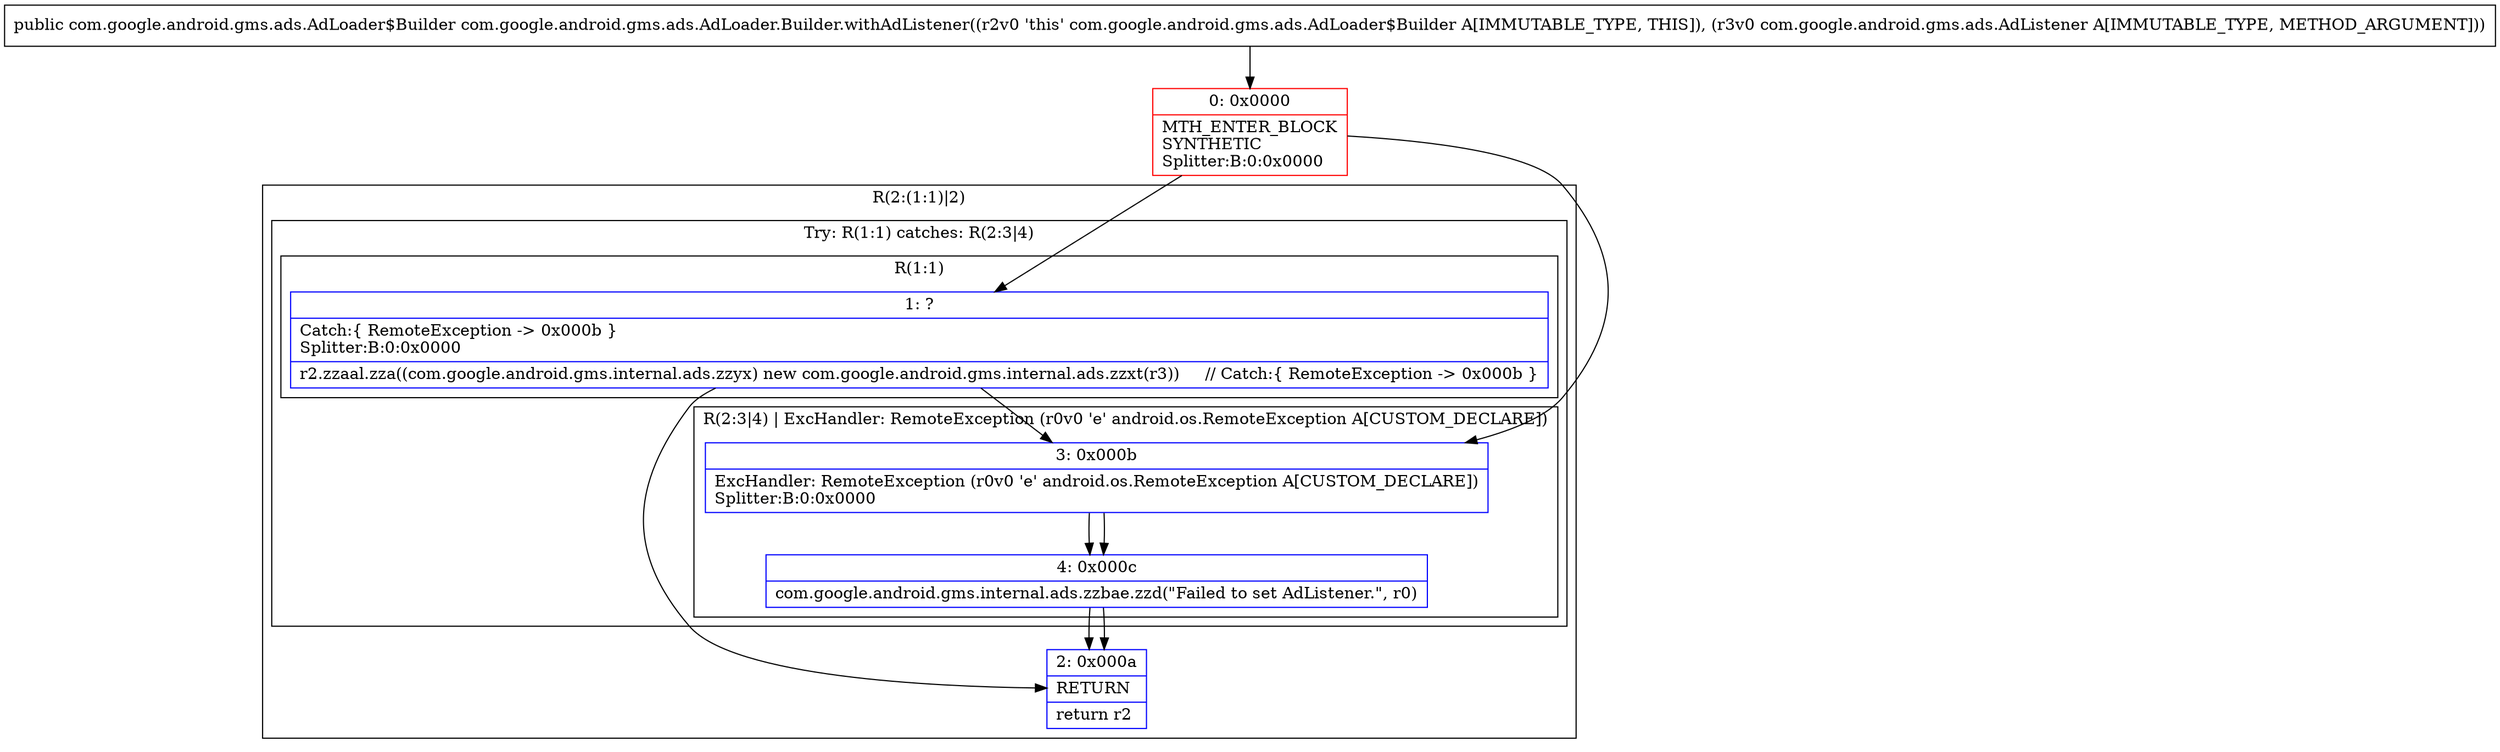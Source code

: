 digraph "CFG forcom.google.android.gms.ads.AdLoader.Builder.withAdListener(Lcom\/google\/android\/gms\/ads\/AdListener;)Lcom\/google\/android\/gms\/ads\/AdLoader$Builder;" {
subgraph cluster_Region_1426321707 {
label = "R(2:(1:1)|2)";
node [shape=record,color=blue];
subgraph cluster_TryCatchRegion_626785378 {
label = "Try: R(1:1) catches: R(2:3|4)";
node [shape=record,color=blue];
subgraph cluster_Region_623947386 {
label = "R(1:1)";
node [shape=record,color=blue];
Node_1 [shape=record,label="{1\:\ ?|Catch:\{ RemoteException \-\> 0x000b \}\lSplitter:B:0:0x0000\l|r2.zzaal.zza((com.google.android.gms.internal.ads.zzyx) new com.google.android.gms.internal.ads.zzxt(r3))     \/\/ Catch:\{ RemoteException \-\> 0x000b \}\l}"];
}
subgraph cluster_Region_856287446 {
label = "R(2:3|4) | ExcHandler: RemoteException (r0v0 'e' android.os.RemoteException A[CUSTOM_DECLARE])\l";
node [shape=record,color=blue];
Node_3 [shape=record,label="{3\:\ 0x000b|ExcHandler: RemoteException (r0v0 'e' android.os.RemoteException A[CUSTOM_DECLARE])\lSplitter:B:0:0x0000\l}"];
Node_4 [shape=record,label="{4\:\ 0x000c|com.google.android.gms.internal.ads.zzbae.zzd(\"Failed to set AdListener.\", r0)\l}"];
}
}
Node_2 [shape=record,label="{2\:\ 0x000a|RETURN\l|return r2\l}"];
}
subgraph cluster_Region_856287446 {
label = "R(2:3|4) | ExcHandler: RemoteException (r0v0 'e' android.os.RemoteException A[CUSTOM_DECLARE])\l";
node [shape=record,color=blue];
Node_3 [shape=record,label="{3\:\ 0x000b|ExcHandler: RemoteException (r0v0 'e' android.os.RemoteException A[CUSTOM_DECLARE])\lSplitter:B:0:0x0000\l}"];
Node_4 [shape=record,label="{4\:\ 0x000c|com.google.android.gms.internal.ads.zzbae.zzd(\"Failed to set AdListener.\", r0)\l}"];
}
Node_0 [shape=record,color=red,label="{0\:\ 0x0000|MTH_ENTER_BLOCK\lSYNTHETIC\lSplitter:B:0:0x0000\l}"];
MethodNode[shape=record,label="{public com.google.android.gms.ads.AdLoader$Builder com.google.android.gms.ads.AdLoader.Builder.withAdListener((r2v0 'this' com.google.android.gms.ads.AdLoader$Builder A[IMMUTABLE_TYPE, THIS]), (r3v0 com.google.android.gms.ads.AdListener A[IMMUTABLE_TYPE, METHOD_ARGUMENT])) }"];
MethodNode -> Node_0;
Node_1 -> Node_2;
Node_1 -> Node_3;
Node_3 -> Node_4;
Node_4 -> Node_2;
Node_3 -> Node_4;
Node_4 -> Node_2;
Node_0 -> Node_1;
Node_0 -> Node_3;
}

